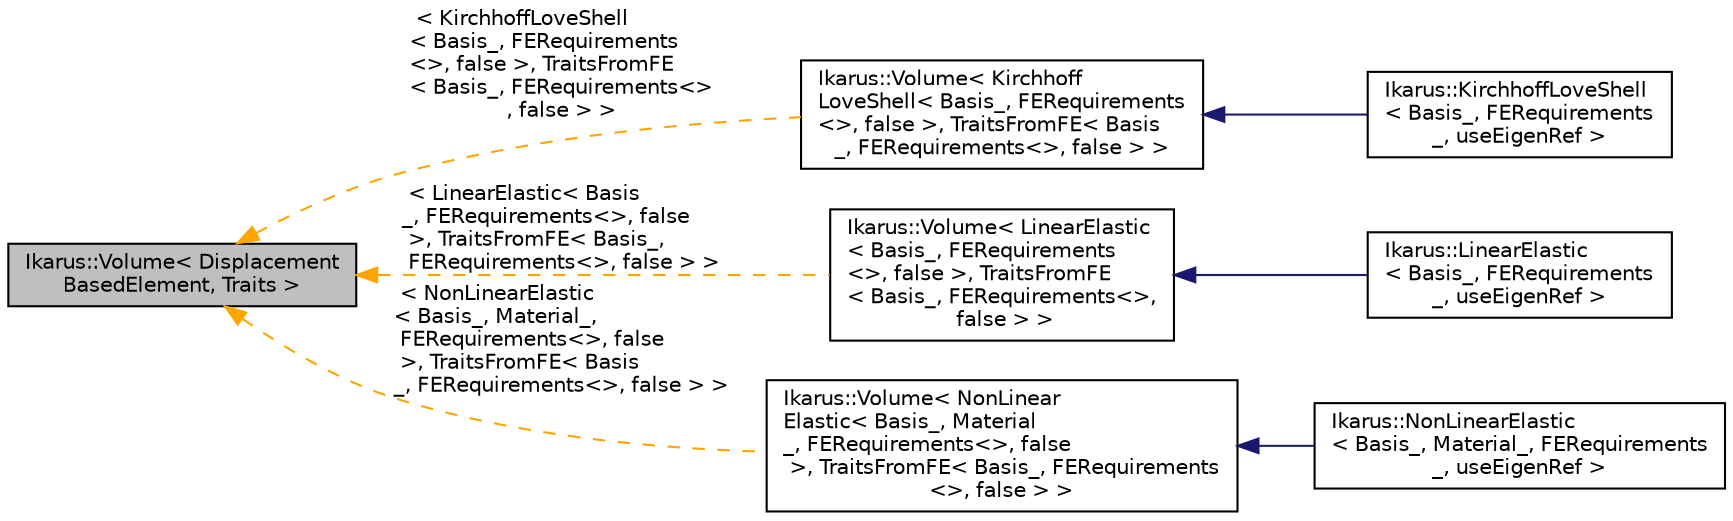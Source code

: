 digraph "Ikarus::Volume&lt; DisplacementBasedElement, Traits &gt;"
{
 // LATEX_PDF_SIZE
  edge [fontname="Helvetica",fontsize="10",labelfontname="Helvetica",labelfontsize="10"];
  node [fontname="Helvetica",fontsize="10",shape=record];
  rankdir="LR";
  Node1 [label="Ikarus::Volume\< Displacement\lBasedElement, Traits \>",height=0.2,width=0.4,color="black", fillcolor="grey75", style="filled", fontcolor="black",tooltip="Volume class represents distributed volume load that can be applied."];
  Node1 -> Node2 [dir="back",color="orange",fontsize="10",style="dashed",label=" \< KirchhoffLoveShell\l\< Basis_, FERequirements\l\<\>, false \>, TraitsFromFE\l\< Basis_, FERequirements\<\>\l, false \> \>" ];
  Node2 [label="Ikarus::Volume\< Kirchhoff\lLoveShell\< Basis_, FERequirements\l\<\>, false \>, TraitsFromFE\< Basis\l_, FERequirements\<\>, false \> \>",height=0.2,width=0.4,color="black", fillcolor="white", style="filled",URL="$a01300.html",tooltip=" "];
  Node2 -> Node3 [dir="back",color="midnightblue",fontsize="10",style="solid"];
  Node3 [label="Ikarus::KirchhoffLoveShell\l\< Basis_, FERequirements\l_, useEigenRef \>",height=0.2,width=0.4,color="black", fillcolor="white", style="filled",URL="$a01284.html",tooltip="Kirchhoff-Love shell finite element class."];
  Node1 -> Node4 [dir="back",color="orange",fontsize="10",style="dashed",label=" \< LinearElastic\< Basis\l_, FERequirements\<\>, false\l \>, TraitsFromFE\< Basis_,\l FERequirements\<\>, false \> \>" ];
  Node4 [label="Ikarus::Volume\< LinearElastic\l\< Basis_, FERequirements\l\<\>, false \>, TraitsFromFE\l\< Basis_, FERequirements\<\>,\l false \> \>",height=0.2,width=0.4,color="black", fillcolor="white", style="filled",URL="$a01300.html",tooltip=" "];
  Node4 -> Node5 [dir="back",color="midnightblue",fontsize="10",style="solid"];
  Node5 [label="Ikarus::LinearElastic\l\< Basis_, FERequirements\l_, useEigenRef \>",height=0.2,width=0.4,color="black", fillcolor="white", style="filled",URL="$a01292.html",tooltip="LinearElastic class represents a linear elastic finite element."];
  Node1 -> Node6 [dir="back",color="orange",fontsize="10",style="dashed",label=" \< NonLinearElastic\l\< Basis_, Material_,\l FERequirements\<\>, false\l \>, TraitsFromFE\< Basis\l_, FERequirements\<\>, false \> \>" ];
  Node6 [label="Ikarus::Volume\< NonLinear\lElastic\< Basis_, Material\l_, FERequirements\<\>, false\l \>, TraitsFromFE\< Basis_, FERequirements\l\<\>, false \> \>",height=0.2,width=0.4,color="black", fillcolor="white", style="filled",URL="$a01300.html",tooltip=" "];
  Node6 -> Node7 [dir="back",color="midnightblue",fontsize="10",style="solid"];
  Node7 [label="Ikarus::NonLinearElastic\l\< Basis_, Material_, FERequirements\l_, useEigenRef \>",height=0.2,width=0.4,color="black", fillcolor="white", style="filled",URL="$a01332.html",tooltip="NonLinearElastic class represents a non-linear elastic finite element."];
}
